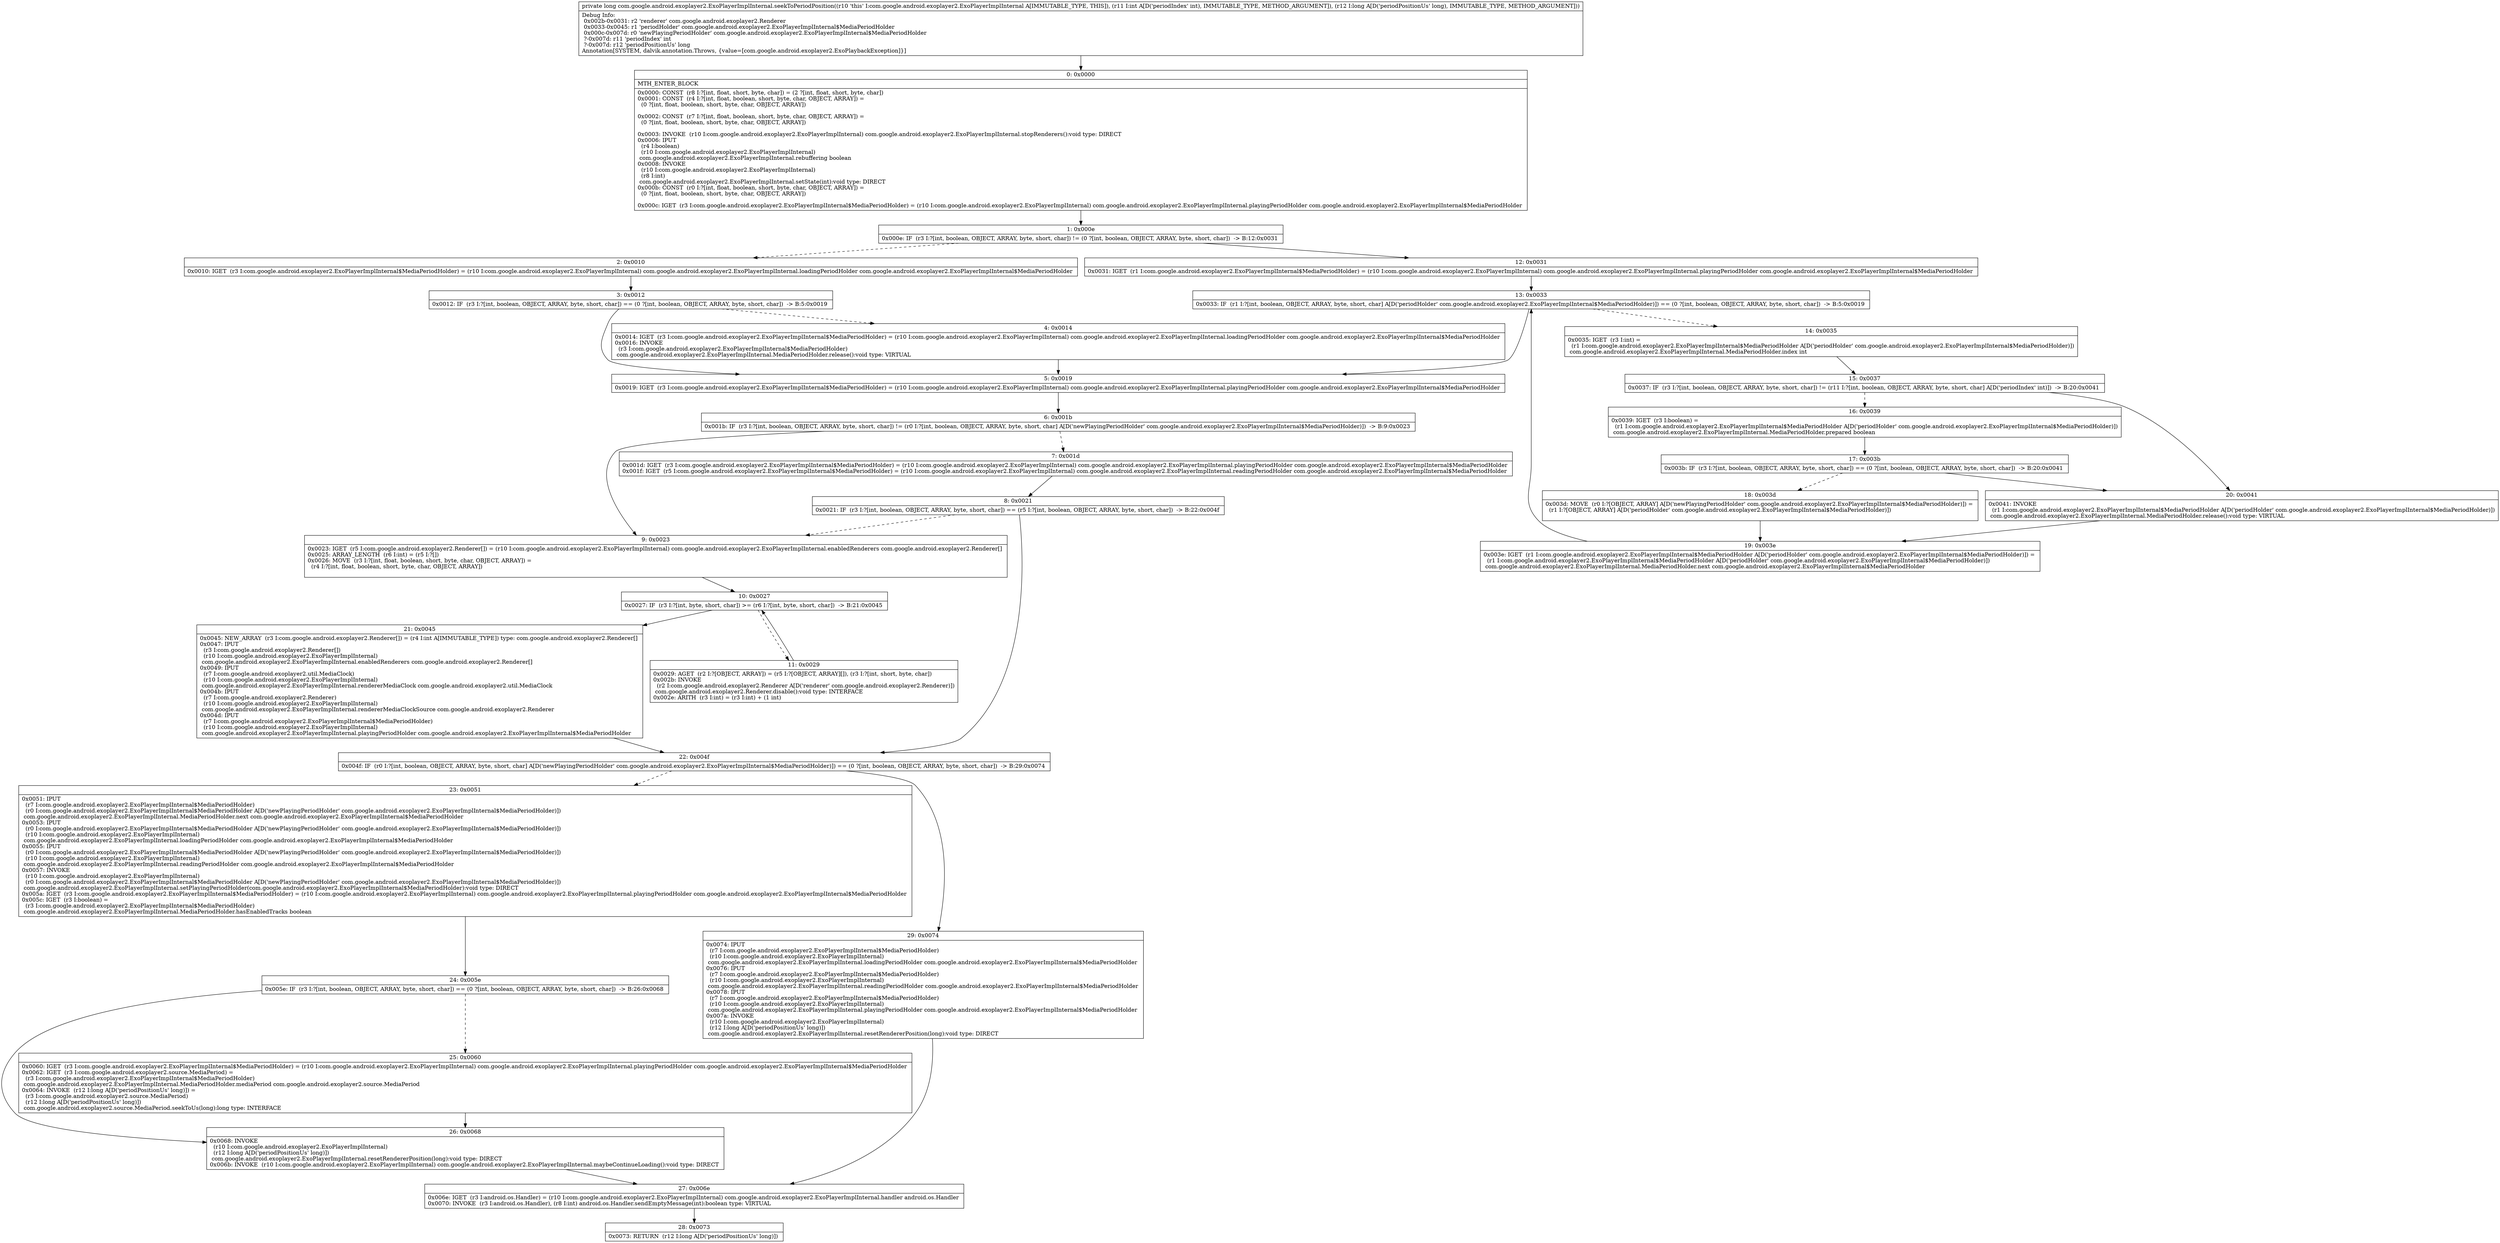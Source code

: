 digraph "CFG forcom.google.android.exoplayer2.ExoPlayerImplInternal.seekToPeriodPosition(IJ)J" {
Node_0 [shape=record,label="{0\:\ 0x0000|MTH_ENTER_BLOCK\l|0x0000: CONST  (r8 I:?[int, float, short, byte, char]) = (2 ?[int, float, short, byte, char]) \l0x0001: CONST  (r4 I:?[int, float, boolean, short, byte, char, OBJECT, ARRAY]) = \l  (0 ?[int, float, boolean, short, byte, char, OBJECT, ARRAY])\l \l0x0002: CONST  (r7 I:?[int, float, boolean, short, byte, char, OBJECT, ARRAY]) = \l  (0 ?[int, float, boolean, short, byte, char, OBJECT, ARRAY])\l \l0x0003: INVOKE  (r10 I:com.google.android.exoplayer2.ExoPlayerImplInternal) com.google.android.exoplayer2.ExoPlayerImplInternal.stopRenderers():void type: DIRECT \l0x0006: IPUT  \l  (r4 I:boolean)\l  (r10 I:com.google.android.exoplayer2.ExoPlayerImplInternal)\l com.google.android.exoplayer2.ExoPlayerImplInternal.rebuffering boolean \l0x0008: INVOKE  \l  (r10 I:com.google.android.exoplayer2.ExoPlayerImplInternal)\l  (r8 I:int)\l com.google.android.exoplayer2.ExoPlayerImplInternal.setState(int):void type: DIRECT \l0x000b: CONST  (r0 I:?[int, float, boolean, short, byte, char, OBJECT, ARRAY]) = \l  (0 ?[int, float, boolean, short, byte, char, OBJECT, ARRAY])\l \l0x000c: IGET  (r3 I:com.google.android.exoplayer2.ExoPlayerImplInternal$MediaPeriodHolder) = (r10 I:com.google.android.exoplayer2.ExoPlayerImplInternal) com.google.android.exoplayer2.ExoPlayerImplInternal.playingPeriodHolder com.google.android.exoplayer2.ExoPlayerImplInternal$MediaPeriodHolder \l}"];
Node_1 [shape=record,label="{1\:\ 0x000e|0x000e: IF  (r3 I:?[int, boolean, OBJECT, ARRAY, byte, short, char]) != (0 ?[int, boolean, OBJECT, ARRAY, byte, short, char])  \-\> B:12:0x0031 \l}"];
Node_2 [shape=record,label="{2\:\ 0x0010|0x0010: IGET  (r3 I:com.google.android.exoplayer2.ExoPlayerImplInternal$MediaPeriodHolder) = (r10 I:com.google.android.exoplayer2.ExoPlayerImplInternal) com.google.android.exoplayer2.ExoPlayerImplInternal.loadingPeriodHolder com.google.android.exoplayer2.ExoPlayerImplInternal$MediaPeriodHolder \l}"];
Node_3 [shape=record,label="{3\:\ 0x0012|0x0012: IF  (r3 I:?[int, boolean, OBJECT, ARRAY, byte, short, char]) == (0 ?[int, boolean, OBJECT, ARRAY, byte, short, char])  \-\> B:5:0x0019 \l}"];
Node_4 [shape=record,label="{4\:\ 0x0014|0x0014: IGET  (r3 I:com.google.android.exoplayer2.ExoPlayerImplInternal$MediaPeriodHolder) = (r10 I:com.google.android.exoplayer2.ExoPlayerImplInternal) com.google.android.exoplayer2.ExoPlayerImplInternal.loadingPeriodHolder com.google.android.exoplayer2.ExoPlayerImplInternal$MediaPeriodHolder \l0x0016: INVOKE  \l  (r3 I:com.google.android.exoplayer2.ExoPlayerImplInternal$MediaPeriodHolder)\l com.google.android.exoplayer2.ExoPlayerImplInternal.MediaPeriodHolder.release():void type: VIRTUAL \l}"];
Node_5 [shape=record,label="{5\:\ 0x0019|0x0019: IGET  (r3 I:com.google.android.exoplayer2.ExoPlayerImplInternal$MediaPeriodHolder) = (r10 I:com.google.android.exoplayer2.ExoPlayerImplInternal) com.google.android.exoplayer2.ExoPlayerImplInternal.playingPeriodHolder com.google.android.exoplayer2.ExoPlayerImplInternal$MediaPeriodHolder \l}"];
Node_6 [shape=record,label="{6\:\ 0x001b|0x001b: IF  (r3 I:?[int, boolean, OBJECT, ARRAY, byte, short, char]) != (r0 I:?[int, boolean, OBJECT, ARRAY, byte, short, char] A[D('newPlayingPeriodHolder' com.google.android.exoplayer2.ExoPlayerImplInternal$MediaPeriodHolder)])  \-\> B:9:0x0023 \l}"];
Node_7 [shape=record,label="{7\:\ 0x001d|0x001d: IGET  (r3 I:com.google.android.exoplayer2.ExoPlayerImplInternal$MediaPeriodHolder) = (r10 I:com.google.android.exoplayer2.ExoPlayerImplInternal) com.google.android.exoplayer2.ExoPlayerImplInternal.playingPeriodHolder com.google.android.exoplayer2.ExoPlayerImplInternal$MediaPeriodHolder \l0x001f: IGET  (r5 I:com.google.android.exoplayer2.ExoPlayerImplInternal$MediaPeriodHolder) = (r10 I:com.google.android.exoplayer2.ExoPlayerImplInternal) com.google.android.exoplayer2.ExoPlayerImplInternal.readingPeriodHolder com.google.android.exoplayer2.ExoPlayerImplInternal$MediaPeriodHolder \l}"];
Node_8 [shape=record,label="{8\:\ 0x0021|0x0021: IF  (r3 I:?[int, boolean, OBJECT, ARRAY, byte, short, char]) == (r5 I:?[int, boolean, OBJECT, ARRAY, byte, short, char])  \-\> B:22:0x004f \l}"];
Node_9 [shape=record,label="{9\:\ 0x0023|0x0023: IGET  (r5 I:com.google.android.exoplayer2.Renderer[]) = (r10 I:com.google.android.exoplayer2.ExoPlayerImplInternal) com.google.android.exoplayer2.ExoPlayerImplInternal.enabledRenderers com.google.android.exoplayer2.Renderer[] \l0x0025: ARRAY_LENGTH  (r6 I:int) = (r5 I:?[]) \l0x0026: MOVE  (r3 I:?[int, float, boolean, short, byte, char, OBJECT, ARRAY]) = \l  (r4 I:?[int, float, boolean, short, byte, char, OBJECT, ARRAY])\l \l}"];
Node_10 [shape=record,label="{10\:\ 0x0027|0x0027: IF  (r3 I:?[int, byte, short, char]) \>= (r6 I:?[int, byte, short, char])  \-\> B:21:0x0045 \l}"];
Node_11 [shape=record,label="{11\:\ 0x0029|0x0029: AGET  (r2 I:?[OBJECT, ARRAY]) = (r5 I:?[OBJECT, ARRAY][]), (r3 I:?[int, short, byte, char]) \l0x002b: INVOKE  \l  (r2 I:com.google.android.exoplayer2.Renderer A[D('renderer' com.google.android.exoplayer2.Renderer)])\l com.google.android.exoplayer2.Renderer.disable():void type: INTERFACE \l0x002e: ARITH  (r3 I:int) = (r3 I:int) + (1 int) \l}"];
Node_12 [shape=record,label="{12\:\ 0x0031|0x0031: IGET  (r1 I:com.google.android.exoplayer2.ExoPlayerImplInternal$MediaPeriodHolder) = (r10 I:com.google.android.exoplayer2.ExoPlayerImplInternal) com.google.android.exoplayer2.ExoPlayerImplInternal.playingPeriodHolder com.google.android.exoplayer2.ExoPlayerImplInternal$MediaPeriodHolder \l}"];
Node_13 [shape=record,label="{13\:\ 0x0033|0x0033: IF  (r1 I:?[int, boolean, OBJECT, ARRAY, byte, short, char] A[D('periodHolder' com.google.android.exoplayer2.ExoPlayerImplInternal$MediaPeriodHolder)]) == (0 ?[int, boolean, OBJECT, ARRAY, byte, short, char])  \-\> B:5:0x0019 \l}"];
Node_14 [shape=record,label="{14\:\ 0x0035|0x0035: IGET  (r3 I:int) = \l  (r1 I:com.google.android.exoplayer2.ExoPlayerImplInternal$MediaPeriodHolder A[D('periodHolder' com.google.android.exoplayer2.ExoPlayerImplInternal$MediaPeriodHolder)])\l com.google.android.exoplayer2.ExoPlayerImplInternal.MediaPeriodHolder.index int \l}"];
Node_15 [shape=record,label="{15\:\ 0x0037|0x0037: IF  (r3 I:?[int, boolean, OBJECT, ARRAY, byte, short, char]) != (r11 I:?[int, boolean, OBJECT, ARRAY, byte, short, char] A[D('periodIndex' int)])  \-\> B:20:0x0041 \l}"];
Node_16 [shape=record,label="{16\:\ 0x0039|0x0039: IGET  (r3 I:boolean) = \l  (r1 I:com.google.android.exoplayer2.ExoPlayerImplInternal$MediaPeriodHolder A[D('periodHolder' com.google.android.exoplayer2.ExoPlayerImplInternal$MediaPeriodHolder)])\l com.google.android.exoplayer2.ExoPlayerImplInternal.MediaPeriodHolder.prepared boolean \l}"];
Node_17 [shape=record,label="{17\:\ 0x003b|0x003b: IF  (r3 I:?[int, boolean, OBJECT, ARRAY, byte, short, char]) == (0 ?[int, boolean, OBJECT, ARRAY, byte, short, char])  \-\> B:20:0x0041 \l}"];
Node_18 [shape=record,label="{18\:\ 0x003d|0x003d: MOVE  (r0 I:?[OBJECT, ARRAY] A[D('newPlayingPeriodHolder' com.google.android.exoplayer2.ExoPlayerImplInternal$MediaPeriodHolder)]) = \l  (r1 I:?[OBJECT, ARRAY] A[D('periodHolder' com.google.android.exoplayer2.ExoPlayerImplInternal$MediaPeriodHolder)])\l \l}"];
Node_19 [shape=record,label="{19\:\ 0x003e|0x003e: IGET  (r1 I:com.google.android.exoplayer2.ExoPlayerImplInternal$MediaPeriodHolder A[D('periodHolder' com.google.android.exoplayer2.ExoPlayerImplInternal$MediaPeriodHolder)]) = \l  (r1 I:com.google.android.exoplayer2.ExoPlayerImplInternal$MediaPeriodHolder A[D('periodHolder' com.google.android.exoplayer2.ExoPlayerImplInternal$MediaPeriodHolder)])\l com.google.android.exoplayer2.ExoPlayerImplInternal.MediaPeriodHolder.next com.google.android.exoplayer2.ExoPlayerImplInternal$MediaPeriodHolder \l}"];
Node_20 [shape=record,label="{20\:\ 0x0041|0x0041: INVOKE  \l  (r1 I:com.google.android.exoplayer2.ExoPlayerImplInternal$MediaPeriodHolder A[D('periodHolder' com.google.android.exoplayer2.ExoPlayerImplInternal$MediaPeriodHolder)])\l com.google.android.exoplayer2.ExoPlayerImplInternal.MediaPeriodHolder.release():void type: VIRTUAL \l}"];
Node_21 [shape=record,label="{21\:\ 0x0045|0x0045: NEW_ARRAY  (r3 I:com.google.android.exoplayer2.Renderer[]) = (r4 I:int A[IMMUTABLE_TYPE]) type: com.google.android.exoplayer2.Renderer[] \l0x0047: IPUT  \l  (r3 I:com.google.android.exoplayer2.Renderer[])\l  (r10 I:com.google.android.exoplayer2.ExoPlayerImplInternal)\l com.google.android.exoplayer2.ExoPlayerImplInternal.enabledRenderers com.google.android.exoplayer2.Renderer[] \l0x0049: IPUT  \l  (r7 I:com.google.android.exoplayer2.util.MediaClock)\l  (r10 I:com.google.android.exoplayer2.ExoPlayerImplInternal)\l com.google.android.exoplayer2.ExoPlayerImplInternal.rendererMediaClock com.google.android.exoplayer2.util.MediaClock \l0x004b: IPUT  \l  (r7 I:com.google.android.exoplayer2.Renderer)\l  (r10 I:com.google.android.exoplayer2.ExoPlayerImplInternal)\l com.google.android.exoplayer2.ExoPlayerImplInternal.rendererMediaClockSource com.google.android.exoplayer2.Renderer \l0x004d: IPUT  \l  (r7 I:com.google.android.exoplayer2.ExoPlayerImplInternal$MediaPeriodHolder)\l  (r10 I:com.google.android.exoplayer2.ExoPlayerImplInternal)\l com.google.android.exoplayer2.ExoPlayerImplInternal.playingPeriodHolder com.google.android.exoplayer2.ExoPlayerImplInternal$MediaPeriodHolder \l}"];
Node_22 [shape=record,label="{22\:\ 0x004f|0x004f: IF  (r0 I:?[int, boolean, OBJECT, ARRAY, byte, short, char] A[D('newPlayingPeriodHolder' com.google.android.exoplayer2.ExoPlayerImplInternal$MediaPeriodHolder)]) == (0 ?[int, boolean, OBJECT, ARRAY, byte, short, char])  \-\> B:29:0x0074 \l}"];
Node_23 [shape=record,label="{23\:\ 0x0051|0x0051: IPUT  \l  (r7 I:com.google.android.exoplayer2.ExoPlayerImplInternal$MediaPeriodHolder)\l  (r0 I:com.google.android.exoplayer2.ExoPlayerImplInternal$MediaPeriodHolder A[D('newPlayingPeriodHolder' com.google.android.exoplayer2.ExoPlayerImplInternal$MediaPeriodHolder)])\l com.google.android.exoplayer2.ExoPlayerImplInternal.MediaPeriodHolder.next com.google.android.exoplayer2.ExoPlayerImplInternal$MediaPeriodHolder \l0x0053: IPUT  \l  (r0 I:com.google.android.exoplayer2.ExoPlayerImplInternal$MediaPeriodHolder A[D('newPlayingPeriodHolder' com.google.android.exoplayer2.ExoPlayerImplInternal$MediaPeriodHolder)])\l  (r10 I:com.google.android.exoplayer2.ExoPlayerImplInternal)\l com.google.android.exoplayer2.ExoPlayerImplInternal.loadingPeriodHolder com.google.android.exoplayer2.ExoPlayerImplInternal$MediaPeriodHolder \l0x0055: IPUT  \l  (r0 I:com.google.android.exoplayer2.ExoPlayerImplInternal$MediaPeriodHolder A[D('newPlayingPeriodHolder' com.google.android.exoplayer2.ExoPlayerImplInternal$MediaPeriodHolder)])\l  (r10 I:com.google.android.exoplayer2.ExoPlayerImplInternal)\l com.google.android.exoplayer2.ExoPlayerImplInternal.readingPeriodHolder com.google.android.exoplayer2.ExoPlayerImplInternal$MediaPeriodHolder \l0x0057: INVOKE  \l  (r10 I:com.google.android.exoplayer2.ExoPlayerImplInternal)\l  (r0 I:com.google.android.exoplayer2.ExoPlayerImplInternal$MediaPeriodHolder A[D('newPlayingPeriodHolder' com.google.android.exoplayer2.ExoPlayerImplInternal$MediaPeriodHolder)])\l com.google.android.exoplayer2.ExoPlayerImplInternal.setPlayingPeriodHolder(com.google.android.exoplayer2.ExoPlayerImplInternal$MediaPeriodHolder):void type: DIRECT \l0x005a: IGET  (r3 I:com.google.android.exoplayer2.ExoPlayerImplInternal$MediaPeriodHolder) = (r10 I:com.google.android.exoplayer2.ExoPlayerImplInternal) com.google.android.exoplayer2.ExoPlayerImplInternal.playingPeriodHolder com.google.android.exoplayer2.ExoPlayerImplInternal$MediaPeriodHolder \l0x005c: IGET  (r3 I:boolean) = \l  (r3 I:com.google.android.exoplayer2.ExoPlayerImplInternal$MediaPeriodHolder)\l com.google.android.exoplayer2.ExoPlayerImplInternal.MediaPeriodHolder.hasEnabledTracks boolean \l}"];
Node_24 [shape=record,label="{24\:\ 0x005e|0x005e: IF  (r3 I:?[int, boolean, OBJECT, ARRAY, byte, short, char]) == (0 ?[int, boolean, OBJECT, ARRAY, byte, short, char])  \-\> B:26:0x0068 \l}"];
Node_25 [shape=record,label="{25\:\ 0x0060|0x0060: IGET  (r3 I:com.google.android.exoplayer2.ExoPlayerImplInternal$MediaPeriodHolder) = (r10 I:com.google.android.exoplayer2.ExoPlayerImplInternal) com.google.android.exoplayer2.ExoPlayerImplInternal.playingPeriodHolder com.google.android.exoplayer2.ExoPlayerImplInternal$MediaPeriodHolder \l0x0062: IGET  (r3 I:com.google.android.exoplayer2.source.MediaPeriod) = \l  (r3 I:com.google.android.exoplayer2.ExoPlayerImplInternal$MediaPeriodHolder)\l com.google.android.exoplayer2.ExoPlayerImplInternal.MediaPeriodHolder.mediaPeriod com.google.android.exoplayer2.source.MediaPeriod \l0x0064: INVOKE  (r12 I:long A[D('periodPositionUs' long)]) = \l  (r3 I:com.google.android.exoplayer2.source.MediaPeriod)\l  (r12 I:long A[D('periodPositionUs' long)])\l com.google.android.exoplayer2.source.MediaPeriod.seekToUs(long):long type: INTERFACE \l}"];
Node_26 [shape=record,label="{26\:\ 0x0068|0x0068: INVOKE  \l  (r10 I:com.google.android.exoplayer2.ExoPlayerImplInternal)\l  (r12 I:long A[D('periodPositionUs' long)])\l com.google.android.exoplayer2.ExoPlayerImplInternal.resetRendererPosition(long):void type: DIRECT \l0x006b: INVOKE  (r10 I:com.google.android.exoplayer2.ExoPlayerImplInternal) com.google.android.exoplayer2.ExoPlayerImplInternal.maybeContinueLoading():void type: DIRECT \l}"];
Node_27 [shape=record,label="{27\:\ 0x006e|0x006e: IGET  (r3 I:android.os.Handler) = (r10 I:com.google.android.exoplayer2.ExoPlayerImplInternal) com.google.android.exoplayer2.ExoPlayerImplInternal.handler android.os.Handler \l0x0070: INVOKE  (r3 I:android.os.Handler), (r8 I:int) android.os.Handler.sendEmptyMessage(int):boolean type: VIRTUAL \l}"];
Node_28 [shape=record,label="{28\:\ 0x0073|0x0073: RETURN  (r12 I:long A[D('periodPositionUs' long)]) \l}"];
Node_29 [shape=record,label="{29\:\ 0x0074|0x0074: IPUT  \l  (r7 I:com.google.android.exoplayer2.ExoPlayerImplInternal$MediaPeriodHolder)\l  (r10 I:com.google.android.exoplayer2.ExoPlayerImplInternal)\l com.google.android.exoplayer2.ExoPlayerImplInternal.loadingPeriodHolder com.google.android.exoplayer2.ExoPlayerImplInternal$MediaPeriodHolder \l0x0076: IPUT  \l  (r7 I:com.google.android.exoplayer2.ExoPlayerImplInternal$MediaPeriodHolder)\l  (r10 I:com.google.android.exoplayer2.ExoPlayerImplInternal)\l com.google.android.exoplayer2.ExoPlayerImplInternal.readingPeriodHolder com.google.android.exoplayer2.ExoPlayerImplInternal$MediaPeriodHolder \l0x0078: IPUT  \l  (r7 I:com.google.android.exoplayer2.ExoPlayerImplInternal$MediaPeriodHolder)\l  (r10 I:com.google.android.exoplayer2.ExoPlayerImplInternal)\l com.google.android.exoplayer2.ExoPlayerImplInternal.playingPeriodHolder com.google.android.exoplayer2.ExoPlayerImplInternal$MediaPeriodHolder \l0x007a: INVOKE  \l  (r10 I:com.google.android.exoplayer2.ExoPlayerImplInternal)\l  (r12 I:long A[D('periodPositionUs' long)])\l com.google.android.exoplayer2.ExoPlayerImplInternal.resetRendererPosition(long):void type: DIRECT \l}"];
MethodNode[shape=record,label="{private long com.google.android.exoplayer2.ExoPlayerImplInternal.seekToPeriodPosition((r10 'this' I:com.google.android.exoplayer2.ExoPlayerImplInternal A[IMMUTABLE_TYPE, THIS]), (r11 I:int A[D('periodIndex' int), IMMUTABLE_TYPE, METHOD_ARGUMENT]), (r12 I:long A[D('periodPositionUs' long), IMMUTABLE_TYPE, METHOD_ARGUMENT]))  | Debug Info:\l  0x002b\-0x0031: r2 'renderer' com.google.android.exoplayer2.Renderer\l  0x0033\-0x0045: r1 'periodHolder' com.google.android.exoplayer2.ExoPlayerImplInternal$MediaPeriodHolder\l  0x000c\-0x007d: r0 'newPlayingPeriodHolder' com.google.android.exoplayer2.ExoPlayerImplInternal$MediaPeriodHolder\l  ?\-0x007d: r11 'periodIndex' int\l  ?\-0x007d: r12 'periodPositionUs' long\lAnnotation[SYSTEM, dalvik.annotation.Throws, \{value=[com.google.android.exoplayer2.ExoPlaybackException]\}]\l}"];
MethodNode -> Node_0;
Node_0 -> Node_1;
Node_1 -> Node_2[style=dashed];
Node_1 -> Node_12;
Node_2 -> Node_3;
Node_3 -> Node_4[style=dashed];
Node_3 -> Node_5;
Node_4 -> Node_5;
Node_5 -> Node_6;
Node_6 -> Node_7[style=dashed];
Node_6 -> Node_9;
Node_7 -> Node_8;
Node_8 -> Node_9[style=dashed];
Node_8 -> Node_22;
Node_9 -> Node_10;
Node_10 -> Node_11[style=dashed];
Node_10 -> Node_21;
Node_11 -> Node_10;
Node_12 -> Node_13;
Node_13 -> Node_5;
Node_13 -> Node_14[style=dashed];
Node_14 -> Node_15;
Node_15 -> Node_16[style=dashed];
Node_15 -> Node_20;
Node_16 -> Node_17;
Node_17 -> Node_18[style=dashed];
Node_17 -> Node_20;
Node_18 -> Node_19;
Node_19 -> Node_13;
Node_20 -> Node_19;
Node_21 -> Node_22;
Node_22 -> Node_23[style=dashed];
Node_22 -> Node_29;
Node_23 -> Node_24;
Node_24 -> Node_25[style=dashed];
Node_24 -> Node_26;
Node_25 -> Node_26;
Node_26 -> Node_27;
Node_27 -> Node_28;
Node_29 -> Node_27;
}

